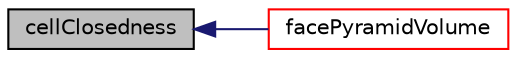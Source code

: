 digraph "cellClosedness"
{
  bgcolor="transparent";
  edge [fontname="Helvetica",fontsize="10",labelfontname="Helvetica",labelfontsize="10"];
  node [fontname="Helvetica",fontsize="10",shape=record];
  rankdir="LR";
  Node1 [label="cellClosedness",height=0.2,width=0.4,color="black", fillcolor="grey75", style="filled", fontcolor="black"];
  Node1 -> Node2 [dir="back",color="midnightblue",fontsize="10",style="solid",fontname="Helvetica"];
  Node2 [label="facePyramidVolume",height=0.2,width=0.4,color="red",URL="$a01975.html#aab4eea20bacd77eef1060af3f16adc26",tooltip="Generate face pyramid volume fields. "];
}
